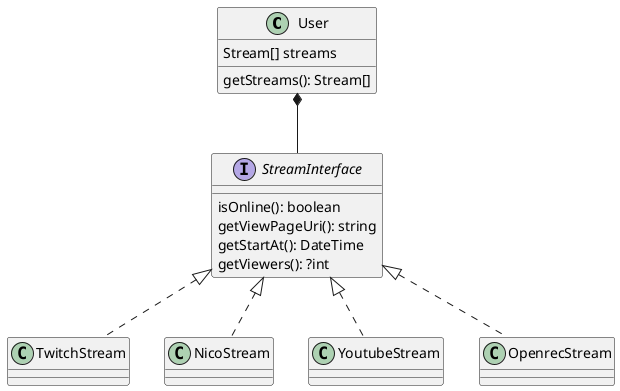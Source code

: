 @startuml stream_class

class User {
    Stream[] streams
    getStreams(): Stream[]
}

interface StreamInterface {
    isOnline(): boolean
    getViewPageUri(): string
    getStartAt(): DateTime
    getViewers(): ?int
}

User *-- StreamInterface

StreamInterface <|.. TwitchStream
StreamInterface <|.. NicoStream
StreamInterface <|.. YoutubeStream
StreamInterface <|.. OpenrecStream

@enduml